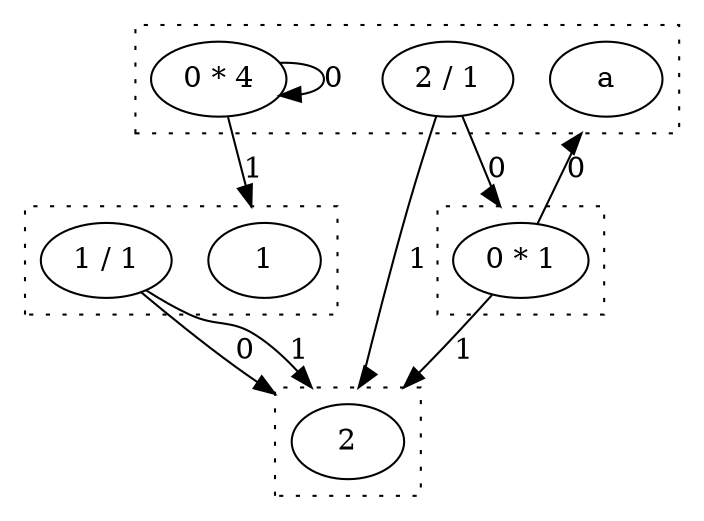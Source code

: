 digraph egraph {
    graph [compound=true
          ,clusterrank=local];
    subgraph cluster_0 {
        graph [style=dotted];
        0.0 [label=a];
        0.1 [label="0 * 4"];
        0.2 [label="2 / 1"];
    }
    subgraph cluster_1 {
        graph [style=dotted];
        1.0 [label=2];
    }
    subgraph cluster_2 {
        graph [style=dotted];
        2.0 [label="0 * 1"];
    }
    subgraph cluster_4 {
        graph [style=dotted];
        4.0 [label=1];
        4.1 [label="1 / 1"];
    }
    0.1 -> 0.1 [label=0];
    0.1 -> 4.0 [lhead=cluster_4
               ,label=1];
    0.2 -> 2.0 [lhead=cluster_2
               ,label=0];
    0.2 -> 1.0 [lhead=cluster_1
               ,label=1];
    2.0 -> 0.0 [lhead=cluster_0
               ,label=0];
    2.0 -> 1.0 [lhead=cluster_1
               ,label=1];
    4.1 -> 1.0 [lhead=cluster_1
               ,label=0];
    4.1 -> 1.0 [lhead=cluster_1
               ,label=1];
}
